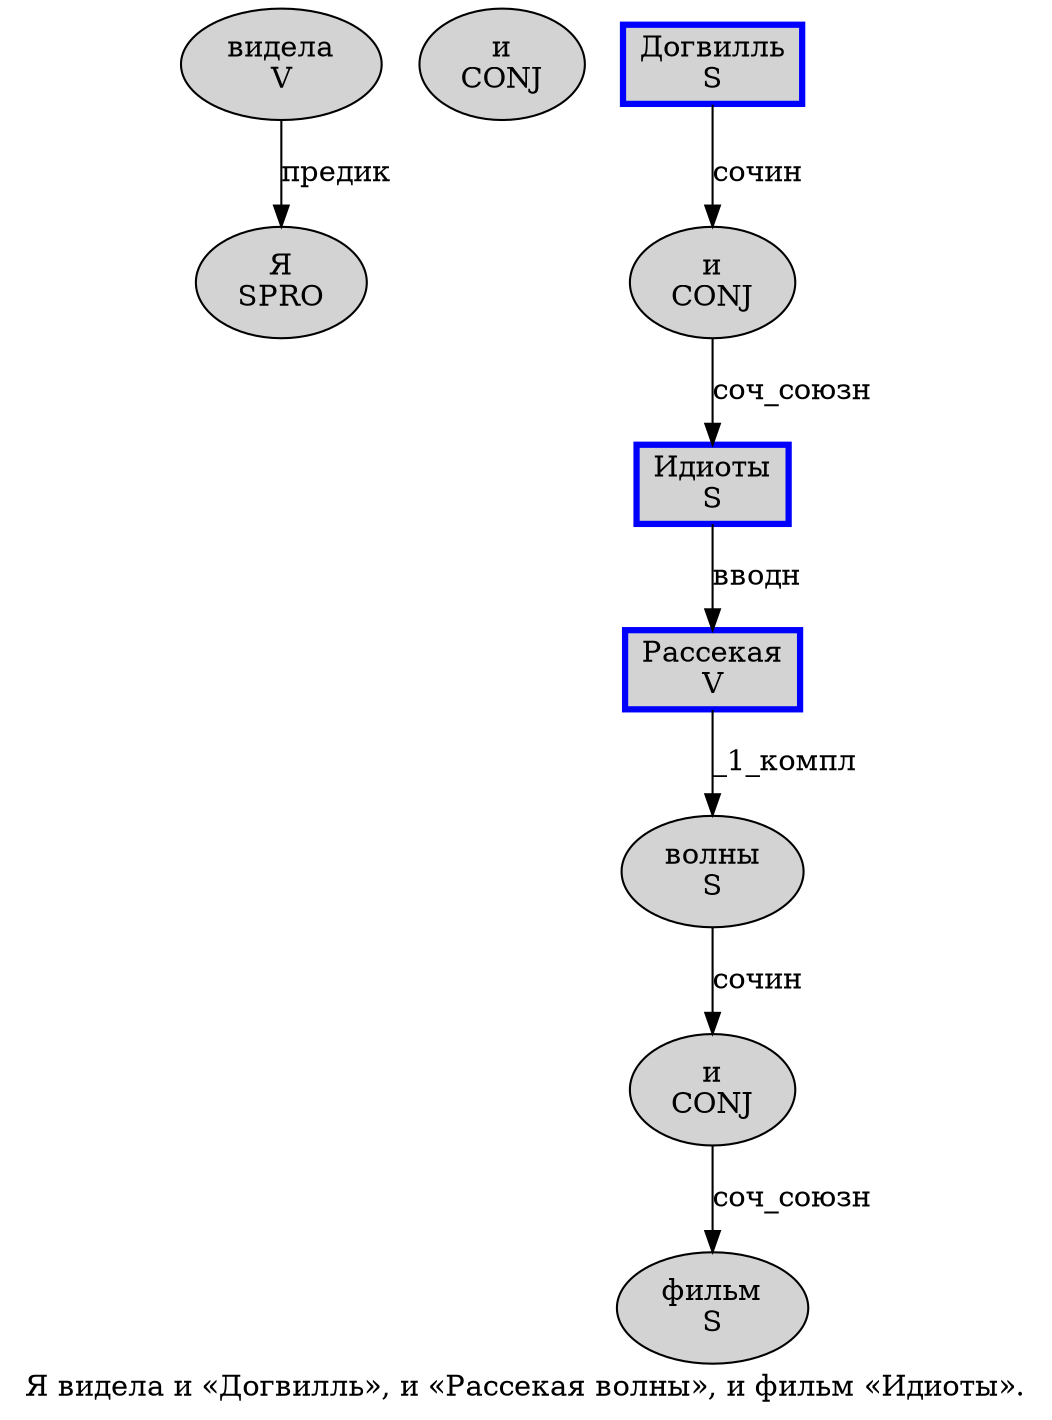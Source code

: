 digraph SENTENCE_638 {
	graph [label="Я видела и «Догвилль», и «Рассекая волны», и фильм «Идиоты»."]
	node [style=filled]
		0 [label="Я
SPRO" color="" fillcolor=lightgray penwidth=1 shape=ellipse]
		1 [label="видела
V" color="" fillcolor=lightgray penwidth=1 shape=ellipse]
		2 [label="и
CONJ" color="" fillcolor=lightgray penwidth=1 shape=ellipse]
		4 [label="Догвилль
S" color=blue fillcolor=lightgray penwidth=3 shape=box]
		7 [label="и
CONJ" color="" fillcolor=lightgray penwidth=1 shape=ellipse]
		9 [label="Рассекая
V" color=blue fillcolor=lightgray penwidth=3 shape=box]
		10 [label="волны
S" color="" fillcolor=lightgray penwidth=1 shape=ellipse]
		13 [label="и
CONJ" color="" fillcolor=lightgray penwidth=1 shape=ellipse]
		14 [label="фильм
S" color="" fillcolor=lightgray penwidth=1 shape=ellipse]
		16 [label="Идиоты
S" color=blue fillcolor=lightgray penwidth=3 shape=box]
			1 -> 0 [label="предик"]
			9 -> 10 [label="_1_компл"]
			7 -> 16 [label="соч_союзн"]
			10 -> 13 [label="сочин"]
			4 -> 7 [label="сочин"]
			16 -> 9 [label="вводн"]
			13 -> 14 [label="соч_союзн"]
}